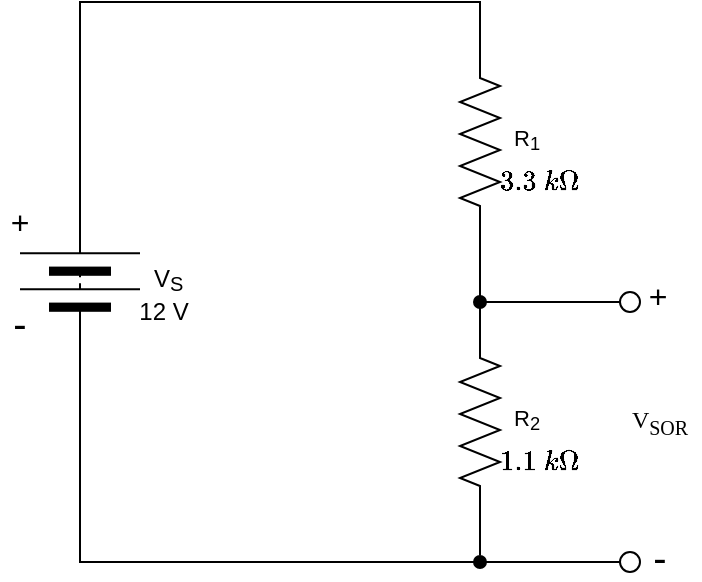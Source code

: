 <mxfile version="28.2.0">
  <diagram name="Page-1" id="PuLOtIR65A3qIiVa_A3N">
    <mxGraphModel dx="777" dy="437" grid="1" gridSize="10" guides="1" tooltips="1" connect="1" arrows="1" fold="1" page="1" pageScale="1" pageWidth="827" pageHeight="1169" math="1" shadow="0">
      <root>
        <mxCell id="0" />
        <mxCell id="1" parent="0" />
        <mxCell id="iDlP_LBRREziJw6GV0ev-10" value="$$1.1\ k\Omega$$" style="text;strokeColor=none;fillColor=none;html=1;align=center;verticalAlign=middle;whiteSpace=wrap;rounded=0;fontSize=12;" parent="1" vertex="1">
          <mxGeometry x="290" y="310" width="40" height="20" as="geometry" />
        </mxCell>
        <mxCell id="iDlP_LBRREziJw6GV0ev-19" value="&lt;font style=&quot;font-size: 16px;&quot;&gt;+&lt;/font&gt;" style="text;strokeColor=none;fillColor=none;html=1;align=center;verticalAlign=middle;whiteSpace=wrap;rounded=0;fontSize=12;fontFamily=Helvetica;fontColor=default;labelBackgroundColor=default;" parent="1" vertex="1">
          <mxGeometry x="40" y="190" width="20" height="20" as="geometry" />
        </mxCell>
        <mxCell id="iDlP_LBRREziJw6GV0ev-20" value="&lt;font style=&quot;font-size: 20px;&quot;&gt;-&lt;/font&gt;" style="text;strokeColor=none;fillColor=none;html=1;align=center;verticalAlign=middle;whiteSpace=wrap;rounded=0;fontSize=12;fontFamily=Helvetica;fontColor=default;labelBackgroundColor=default;" parent="1" vertex="1">
          <mxGeometry x="40" y="240" width="20" height="20" as="geometry" />
        </mxCell>
        <mxCell id="iy5UK031rBMqFHvndDrj-26" style="edgeStyle=orthogonalEdgeStyle;shape=connector;rounded=0;orthogonalLoop=1;jettySize=auto;html=1;exitX=1;exitY=0.5;exitDx=0;exitDy=0;exitPerimeter=0;entryX=0.5;entryY=1;entryDx=0;entryDy=0;strokeColor=default;align=center;verticalAlign=middle;fontFamily=Helvetica;fontSize=11;fontColor=default;labelBackgroundColor=default;endArrow=none;endFill=0;" parent="1" source="uKpBhoUJDOv9A9Jneebp-16" target="iy5UK031rBMqFHvndDrj-24" edge="1">
          <mxGeometry relative="1" as="geometry" />
        </mxCell>
        <mxCell id="uKpBhoUJDOv9A9Jneebp-16" value="R&lt;sub&gt;2&lt;/sub&gt;" style="pointerEvents=1;verticalLabelPosition=bottom;shadow=0;dashed=0;align=center;html=1;verticalAlign=top;shape=mxgraph.electrical.resistors.resistor_2;fontFamily=Helvetica;fontSize=11;fontColor=default;labelBackgroundColor=default;rotation=-90;textDirection=vertical-lr;" parent="1" vertex="1">
          <mxGeometry x="230" y="290" width="100" height="20" as="geometry" />
        </mxCell>
        <mxCell id="iy5UK031rBMqFHvndDrj-29" style="edgeStyle=orthogonalEdgeStyle;shape=connector;rounded=0;orthogonalLoop=1;jettySize=auto;html=1;exitX=0;exitY=0.5;exitDx=0;exitDy=0;entryX=0;entryY=0.5;entryDx=0;entryDy=0;strokeColor=default;align=center;verticalAlign=middle;fontFamily=Helvetica;fontSize=11;fontColor=default;labelBackgroundColor=default;endArrow=none;endFill=0;" parent="1" source="iDlP_LBRREziJw6GV0ev-16" target="iy5UK031rBMqFHvndDrj-27" edge="1">
          <mxGeometry relative="1" as="geometry" />
        </mxCell>
        <mxCell id="iDlP_LBRREziJw6GV0ev-16" value="V&lt;sub&gt;S&lt;/sub&gt;" style="pointerEvents=1;verticalLabelPosition=bottom;shadow=0;dashed=0;align=center;html=1;verticalAlign=top;shape=mxgraph.electrical.miscellaneous.batteryStack;fontFamily=Helvetica;fontSize=12;fontColor=default;labelBackgroundColor=default;rotation=-90;textDirection=vertical-lr;" parent="1" vertex="1">
          <mxGeometry x="50" y="200" width="60" height="60" as="geometry" />
        </mxCell>
        <mxCell id="CjW4mLuFn372WD_gnURu-7" value="12 V" style="text;strokeColor=none;fillColor=none;html=1;align=center;verticalAlign=middle;whiteSpace=wrap;rounded=0;fontSize=12;" parent="1" vertex="1">
          <mxGeometry x="101.5" y="235" width="40" height="20" as="geometry" />
        </mxCell>
        <mxCell id="iy5UK031rBMqFHvndDrj-2" value="$$3.3\ k\Omega$$" style="text;strokeColor=none;fillColor=none;html=1;align=center;verticalAlign=middle;whiteSpace=wrap;rounded=0;fontSize=12;" parent="1" vertex="1">
          <mxGeometry x="290" y="170" width="40" height="20" as="geometry" />
        </mxCell>
        <mxCell id="iy5UK031rBMqFHvndDrj-19" style="edgeStyle=orthogonalEdgeStyle;shape=connector;rounded=0;orthogonalLoop=1;jettySize=auto;html=1;exitX=0;exitY=0.5;exitDx=0;exitDy=0;exitPerimeter=0;entryX=0.5;entryY=0;entryDx=0;entryDy=0;strokeColor=default;align=center;verticalAlign=middle;fontFamily=Helvetica;fontSize=11;fontColor=default;labelBackgroundColor=default;endArrow=none;endFill=0;" parent="1" source="iy5UK031rBMqFHvndDrj-5" target="iy5UK031rBMqFHvndDrj-24" edge="1">
          <mxGeometry relative="1" as="geometry">
            <mxPoint x="280" y="237.5" as="targetPoint" />
          </mxGeometry>
        </mxCell>
        <mxCell id="iy5UK031rBMqFHvndDrj-5" value="R&lt;sub&gt;1&lt;/sub&gt;" style="pointerEvents=1;verticalLabelPosition=bottom;shadow=0;dashed=0;align=center;html=1;verticalAlign=top;shape=mxgraph.electrical.resistors.resistor_2;fontFamily=Helvetica;fontSize=11;fontColor=default;labelBackgroundColor=default;rotation=-90;textDirection=vertical-lr;" parent="1" vertex="1">
          <mxGeometry x="230" y="150" width="100" height="20" as="geometry" />
        </mxCell>
        <mxCell id="iy5UK031rBMqFHvndDrj-9" style="edgeStyle=orthogonalEdgeStyle;shape=connector;rounded=0;orthogonalLoop=1;jettySize=auto;html=1;exitX=1;exitY=0.5;exitDx=0;exitDy=0;entryX=1;entryY=0.5;entryDx=0;entryDy=0;entryPerimeter=0;strokeColor=default;align=center;verticalAlign=middle;fontFamily=Helvetica;fontSize=11;fontColor=default;labelBackgroundColor=default;endArrow=none;endFill=0;" parent="1" source="iDlP_LBRREziJw6GV0ev-16" target="iy5UK031rBMqFHvndDrj-5" edge="1">
          <mxGeometry relative="1" as="geometry" />
        </mxCell>
        <mxCell id="iy5UK031rBMqFHvndDrj-14" style="edgeStyle=orthogonalEdgeStyle;shape=connector;rounded=0;orthogonalLoop=1;jettySize=auto;html=1;exitX=0;exitY=0.5;exitDx=0;exitDy=0;strokeColor=default;align=center;verticalAlign=middle;fontFamily=Helvetica;fontSize=11;fontColor=default;labelBackgroundColor=default;endArrow=none;endFill=0;entryX=1;entryY=0.5;entryDx=0;entryDy=0;" parent="1" source="iy5UK031rBMqFHvndDrj-11" target="iy5UK031rBMqFHvndDrj-24" edge="1">
          <mxGeometry relative="1" as="geometry">
            <mxPoint x="290" y="240" as="targetPoint" />
          </mxGeometry>
        </mxCell>
        <mxCell id="iy5UK031rBMqFHvndDrj-11" value="" style="verticalLabelPosition=bottom;shadow=0;dashed=0;align=center;html=1;verticalAlign=top;strokeWidth=1;shape=ellipse;fontFamily=Helvetica;fontSize=11;fontColor=default;labelBackgroundColor=default;" parent="1" vertex="1">
          <mxGeometry x="350" y="235" width="10" height="10" as="geometry" />
        </mxCell>
        <mxCell id="iy5UK031rBMqFHvndDrj-13" value="" style="verticalLabelPosition=bottom;shadow=0;dashed=0;align=center;html=1;verticalAlign=top;strokeWidth=1;shape=ellipse;fontFamily=Helvetica;fontSize=11;fontColor=default;labelBackgroundColor=default;" parent="1" vertex="1">
          <mxGeometry x="350" y="365" width="10" height="10" as="geometry" />
        </mxCell>
        <mxCell id="iy5UK031rBMqFHvndDrj-24" value="" style="verticalLabelPosition=bottom;shadow=0;dashed=0;align=center;html=1;verticalAlign=top;strokeWidth=1;shape=ellipse;fontFamily=Helvetica;fontSize=11;fontColor=default;labelBackgroundColor=default;fillStyle=solid;fillColor=light-dark(#000000,#FFFFFF);" parent="1" vertex="1">
          <mxGeometry x="277" y="237" width="6" height="6" as="geometry" />
        </mxCell>
        <mxCell id="iy5UK031rBMqFHvndDrj-30" style="edgeStyle=orthogonalEdgeStyle;shape=connector;rounded=0;orthogonalLoop=1;jettySize=auto;html=1;exitX=1;exitY=0.5;exitDx=0;exitDy=0;entryX=0;entryY=0.5;entryDx=0;entryDy=0;strokeColor=default;align=center;verticalAlign=middle;fontFamily=Helvetica;fontSize=11;fontColor=default;labelBackgroundColor=default;endArrow=none;endFill=0;" parent="1" source="iy5UK031rBMqFHvndDrj-27" target="iy5UK031rBMqFHvndDrj-13" edge="1">
          <mxGeometry relative="1" as="geometry" />
        </mxCell>
        <mxCell id="iy5UK031rBMqFHvndDrj-27" value="" style="verticalLabelPosition=bottom;shadow=0;dashed=0;align=center;html=1;verticalAlign=top;strokeWidth=1;shape=ellipse;fontFamily=Helvetica;fontSize=11;fontColor=default;labelBackgroundColor=default;fillStyle=solid;fillColor=light-dark(#000000,#FFFFFF);" parent="1" vertex="1">
          <mxGeometry x="277" y="367" width="6" height="6" as="geometry" />
        </mxCell>
        <mxCell id="iy5UK031rBMqFHvndDrj-28" style="edgeStyle=orthogonalEdgeStyle;shape=connector;rounded=0;orthogonalLoop=1;jettySize=auto;html=1;exitX=0;exitY=0.5;exitDx=0;exitDy=0;exitPerimeter=0;entryX=0.5;entryY=-0.056;entryDx=0;entryDy=0;entryPerimeter=0;strokeColor=default;align=center;verticalAlign=middle;fontFamily=Helvetica;fontSize=11;fontColor=default;labelBackgroundColor=default;endArrow=none;endFill=0;" parent="1" source="uKpBhoUJDOv9A9Jneebp-16" target="iy5UK031rBMqFHvndDrj-27" edge="1">
          <mxGeometry relative="1" as="geometry" />
        </mxCell>
        <mxCell id="iy5UK031rBMqFHvndDrj-31" value="&lt;font face=&quot;Times New Roman&quot;&gt;V&lt;sub&gt;SOR&lt;/sub&gt;&lt;/font&gt;" style="text;html=1;align=center;verticalAlign=middle;whiteSpace=wrap;rounded=0;" parent="1" vertex="1">
          <mxGeometry x="350" y="290" width="40" height="20" as="geometry" />
        </mxCell>
        <mxCell id="iy5UK031rBMqFHvndDrj-33" value="&lt;font style=&quot;font-size: 16px;&quot;&gt;+&lt;/font&gt;" style="text;strokeColor=none;fillColor=none;html=1;align=center;verticalAlign=middle;whiteSpace=wrap;rounded=0;fontSize=12;fontFamily=Helvetica;fontColor=default;labelBackgroundColor=default;" parent="1" vertex="1">
          <mxGeometry x="359" y="227" width="20" height="20" as="geometry" />
        </mxCell>
        <mxCell id="iy5UK031rBMqFHvndDrj-35" value="&lt;font style=&quot;font-size: 20px;&quot;&gt;-&lt;/font&gt;" style="text;strokeColor=none;fillColor=none;html=1;align=center;verticalAlign=middle;whiteSpace=wrap;rounded=0;fontSize=12;fontFamily=Helvetica;fontColor=default;labelBackgroundColor=default;" parent="1" vertex="1">
          <mxGeometry x="360" y="357" width="20" height="20" as="geometry" />
        </mxCell>
      </root>
    </mxGraphModel>
  </diagram>
</mxfile>
